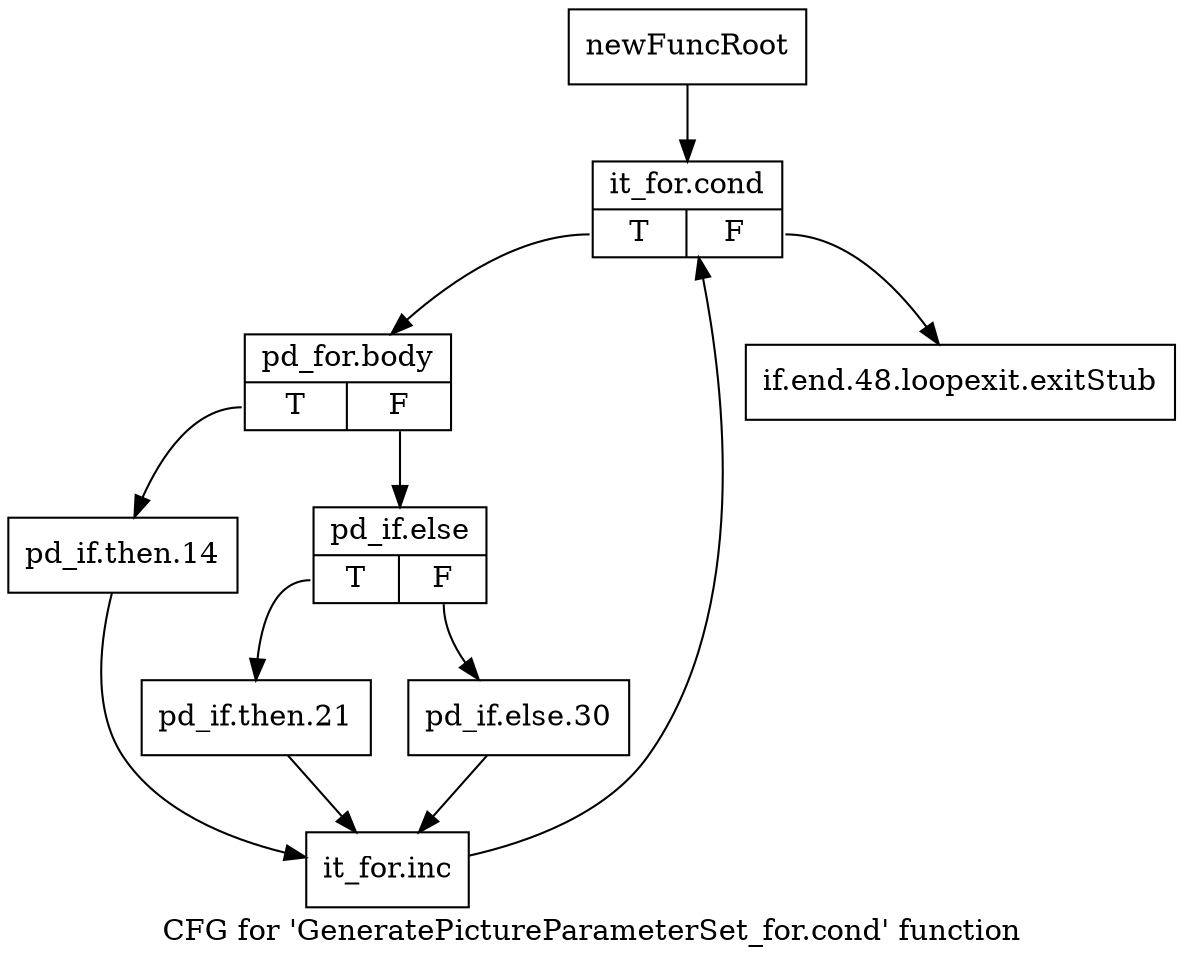 digraph "CFG for 'GeneratePictureParameterSet_for.cond' function" {
	label="CFG for 'GeneratePictureParameterSet_for.cond' function";

	Node0x2a5c2c0 [shape=record,label="{newFuncRoot}"];
	Node0x2a5c2c0 -> Node0x2a5c360;
	Node0x2a5c310 [shape=record,label="{if.end.48.loopexit.exitStub}"];
	Node0x2a5c360 [shape=record,label="{it_for.cond|{<s0>T|<s1>F}}"];
	Node0x2a5c360:s0 -> Node0x2a5c3b0;
	Node0x2a5c360:s1 -> Node0x2a5c310;
	Node0x2a5c3b0 [shape=record,label="{pd_for.body|{<s0>T|<s1>F}}"];
	Node0x2a5c3b0:s0 -> Node0x2a5c4f0;
	Node0x2a5c3b0:s1 -> Node0x2a5c400;
	Node0x2a5c400 [shape=record,label="{pd_if.else|{<s0>T|<s1>F}}"];
	Node0x2a5c400:s0 -> Node0x2a5c4a0;
	Node0x2a5c400:s1 -> Node0x2a5c450;
	Node0x2a5c450 [shape=record,label="{pd_if.else.30}"];
	Node0x2a5c450 -> Node0x2a5c540;
	Node0x2a5c4a0 [shape=record,label="{pd_if.then.21}"];
	Node0x2a5c4a0 -> Node0x2a5c540;
	Node0x2a5c4f0 [shape=record,label="{pd_if.then.14}"];
	Node0x2a5c4f0 -> Node0x2a5c540;
	Node0x2a5c540 [shape=record,label="{it_for.inc}"];
	Node0x2a5c540 -> Node0x2a5c360;
}
